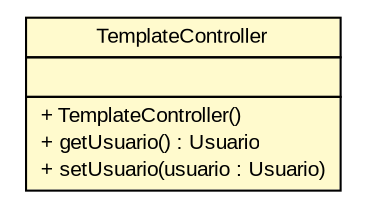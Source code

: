 #!/usr/local/bin/dot
#
# Class diagram 
# Generated by UMLGraph version R5_6 (http://www.umlgraph.org/)
#

digraph G {
	edge [fontname="arial",fontsize=10,labelfontname="arial",labelfontsize=10];
	node [fontname="arial",fontsize=10,shape=plaintext];
	nodesep=0.25;
	ranksep=0.5;
	// br.gov.to.sefaz.seg.controller.TemplateController
	c56 [label=<<table title="br.gov.to.sefaz.seg.controller.TemplateController" border="0" cellborder="1" cellspacing="0" cellpadding="2" port="p" bgcolor="lemonChiffon" href="./TemplateController.html">
		<tr><td><table border="0" cellspacing="0" cellpadding="1">
<tr><td align="center" balign="center"> TemplateController </td></tr>
		</table></td></tr>
		<tr><td><table border="0" cellspacing="0" cellpadding="1">
<tr><td align="left" balign="left">  </td></tr>
		</table></td></tr>
		<tr><td><table border="0" cellspacing="0" cellpadding="1">
<tr><td align="left" balign="left"> + TemplateController() </td></tr>
<tr><td align="left" balign="left"> + getUsuario() : Usuario </td></tr>
<tr><td align="left" balign="left"> + setUsuario(usuario : Usuario) </td></tr>
		</table></td></tr>
		</table>>, URL="./TemplateController.html", fontname="arial", fontcolor="black", fontsize=10.0];
}

